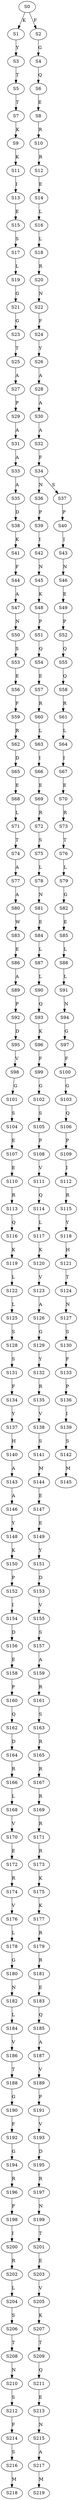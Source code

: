 strict digraph  {
	S0 -> S1 [ label = K ];
	S0 -> S2 [ label = F ];
	S1 -> S3 [ label = Y ];
	S2 -> S4 [ label = G ];
	S3 -> S5 [ label = T ];
	S4 -> S6 [ label = Q ];
	S5 -> S7 [ label = T ];
	S6 -> S8 [ label = E ];
	S7 -> S9 [ label = K ];
	S8 -> S10 [ label = R ];
	S9 -> S11 [ label = K ];
	S10 -> S12 [ label = R ];
	S11 -> S13 [ label = I ];
	S12 -> S14 [ label = E ];
	S13 -> S15 [ label = E ];
	S14 -> S16 [ label = L ];
	S15 -> S17 [ label = S ];
	S16 -> S18 [ label = L ];
	S17 -> S19 [ label = L ];
	S18 -> S20 [ label = R ];
	S19 -> S21 [ label = G ];
	S20 -> S22 [ label = N ];
	S21 -> S23 [ label = G ];
	S22 -> S24 [ label = F ];
	S23 -> S25 [ label = T ];
	S24 -> S26 [ label = Y ];
	S25 -> S27 [ label = A ];
	S26 -> S28 [ label = A ];
	S27 -> S29 [ label = P ];
	S28 -> S30 [ label = A ];
	S29 -> S31 [ label = A ];
	S30 -> S32 [ label = A ];
	S31 -> S33 [ label = A ];
	S32 -> S34 [ label = F ];
	S33 -> S35 [ label = A ];
	S34 -> S36 [ label = N ];
	S34 -> S37 [ label = S ];
	S35 -> S38 [ label = D ];
	S36 -> S39 [ label = P ];
	S37 -> S40 [ label = P ];
	S38 -> S41 [ label = K ];
	S39 -> S42 [ label = I ];
	S40 -> S43 [ label = I ];
	S41 -> S44 [ label = F ];
	S42 -> S45 [ label = N ];
	S43 -> S46 [ label = N ];
	S44 -> S47 [ label = A ];
	S45 -> S48 [ label = K ];
	S46 -> S49 [ label = E ];
	S47 -> S50 [ label = N ];
	S48 -> S51 [ label = P ];
	S49 -> S52 [ label = P ];
	S50 -> S53 [ label = S ];
	S51 -> S54 [ label = Q ];
	S52 -> S55 [ label = Q ];
	S53 -> S56 [ label = E ];
	S54 -> S57 [ label = E ];
	S55 -> S58 [ label = Q ];
	S56 -> S59 [ label = F ];
	S57 -> S60 [ label = R ];
	S58 -> S61 [ label = R ];
	S59 -> S62 [ label = R ];
	S60 -> S63 [ label = L ];
	S61 -> S64 [ label = L ];
	S62 -> S65 [ label = D ];
	S63 -> S66 [ label = I ];
	S64 -> S67 [ label = I ];
	S65 -> S68 [ label = E ];
	S66 -> S69 [ label = E ];
	S67 -> S70 [ label = E ];
	S68 -> S71 [ label = L ];
	S69 -> S72 [ label = R ];
	S70 -> S73 [ label = R ];
	S71 -> S74 [ label = T ];
	S72 -> S75 [ label = S ];
	S73 -> S76 [ label = T ];
	S74 -> S77 [ label = A ];
	S75 -> S78 [ label = L ];
	S76 -> S79 [ label = L ];
	S77 -> S80 [ label = A ];
	S78 -> S81 [ label = N ];
	S79 -> S82 [ label = G ];
	S80 -> S83 [ label = W ];
	S81 -> S84 [ label = E ];
	S82 -> S85 [ label = E ];
	S83 -> S86 [ label = E ];
	S84 -> S87 [ label = L ];
	S85 -> S88 [ label = L ];
	S86 -> S89 [ label = A ];
	S87 -> S90 [ label = L ];
	S88 -> S91 [ label = L ];
	S89 -> S92 [ label = P ];
	S90 -> S93 [ label = Q ];
	S91 -> S94 [ label = N ];
	S92 -> S95 [ label = D ];
	S93 -> S96 [ label = K ];
	S94 -> S97 [ label = G ];
	S95 -> S98 [ label = V ];
	S96 -> S99 [ label = F ];
	S97 -> S100 [ label = F ];
	S98 -> S101 [ label = G ];
	S99 -> S102 [ label = G ];
	S100 -> S103 [ label = G ];
	S101 -> S104 [ label = S ];
	S102 -> S105 [ label = S ];
	S103 -> S106 [ label = Q ];
	S104 -> S107 [ label = E ];
	S105 -> S108 [ label = P ];
	S106 -> S109 [ label = P ];
	S107 -> S110 [ label = E ];
	S108 -> S111 [ label = V ];
	S109 -> S112 [ label = I ];
	S110 -> S113 [ label = R ];
	S111 -> S114 [ label = Q ];
	S112 -> S115 [ label = R ];
	S113 -> S116 [ label = Q ];
	S114 -> S117 [ label = L ];
	S115 -> S118 [ label = Y ];
	S116 -> S119 [ label = K ];
	S117 -> S120 [ label = K ];
	S118 -> S121 [ label = H ];
	S119 -> S122 [ label = L ];
	S120 -> S123 [ label = V ];
	S121 -> S124 [ label = T ];
	S122 -> S125 [ label = L ];
	S123 -> S126 [ label = A ];
	S124 -> S127 [ label = N ];
	S125 -> S128 [ label = S ];
	S126 -> S129 [ label = G ];
	S127 -> S130 [ label = S ];
	S128 -> S131 [ label = S ];
	S129 -> S132 [ label = Y ];
	S130 -> S133 [ label = F ];
	S131 -> S134 [ label = F ];
	S132 -> S135 [ label = R ];
	S133 -> S136 [ label = P ];
	S134 -> S137 [ label = Y ];
	S135 -> S138 [ label = V ];
	S136 -> S139 [ label = I ];
	S137 -> S140 [ label = H ];
	S138 -> S141 [ label = S ];
	S139 -> S142 [ label = S ];
	S140 -> S143 [ label = A ];
	S141 -> S144 [ label = M ];
	S142 -> S145 [ label = M ];
	S143 -> S146 [ label = A ];
	S144 -> S147 [ label = E ];
	S146 -> S148 [ label = Y ];
	S147 -> S149 [ label = E ];
	S148 -> S150 [ label = K ];
	S149 -> S151 [ label = Y ];
	S150 -> S152 [ label = P ];
	S151 -> S153 [ label = D ];
	S152 -> S154 [ label = I ];
	S153 -> S155 [ label = V ];
	S154 -> S156 [ label = D ];
	S155 -> S157 [ label = S ];
	S156 -> S158 [ label = E ];
	S157 -> S159 [ label = A ];
	S158 -> S160 [ label = P ];
	S159 -> S161 [ label = R ];
	S160 -> S162 [ label = Q ];
	S161 -> S163 [ label = S ];
	S162 -> S164 [ label = D ];
	S163 -> S165 [ label = R ];
	S164 -> S166 [ label = R ];
	S165 -> S167 [ label = R ];
	S166 -> S168 [ label = L ];
	S167 -> S169 [ label = R ];
	S168 -> S170 [ label = V ];
	S169 -> S171 [ label = R ];
	S170 -> S172 [ label = E ];
	S171 -> S173 [ label = R ];
	S172 -> S174 [ label = R ];
	S173 -> S175 [ label = K ];
	S174 -> S176 [ label = V ];
	S175 -> S177 [ label = K ];
	S176 -> S178 [ label = L ];
	S177 -> S179 [ label = R ];
	S178 -> S180 [ label = G ];
	S179 -> S181 [ label = R ];
	S180 -> S182 [ label = N ];
	S181 -> S183 [ label = E ];
	S182 -> S184 [ label = L ];
	S183 -> S185 [ label = Q ];
	S184 -> S186 [ label = V ];
	S185 -> S187 [ label = A ];
	S186 -> S188 [ label = T ];
	S187 -> S189 [ label = V ];
	S188 -> S190 [ label = G ];
	S189 -> S191 [ label = P ];
	S190 -> S192 [ label = F ];
	S191 -> S193 [ label = V ];
	S192 -> S194 [ label = G ];
	S193 -> S195 [ label = D ];
	S194 -> S196 [ label = R ];
	S195 -> S197 [ label = R ];
	S196 -> S198 [ label = P ];
	S197 -> S199 [ label = N ];
	S198 -> S200 [ label = I ];
	S199 -> S201 [ label = T ];
	S200 -> S202 [ label = R ];
	S201 -> S203 [ label = E ];
	S202 -> S204 [ label = L ];
	S203 -> S205 [ label = V ];
	S204 -> S206 [ label = S ];
	S205 -> S207 [ label = K ];
	S206 -> S208 [ label = T ];
	S207 -> S209 [ label = T ];
	S208 -> S210 [ label = N ];
	S209 -> S211 [ label = Q ];
	S210 -> S212 [ label = S ];
	S211 -> S213 [ label = E ];
	S212 -> S214 [ label = F ];
	S213 -> S215 [ label = N ];
	S214 -> S216 [ label = S ];
	S215 -> S217 [ label = A ];
	S216 -> S218 [ label = M ];
	S217 -> S219 [ label = M ];
}
